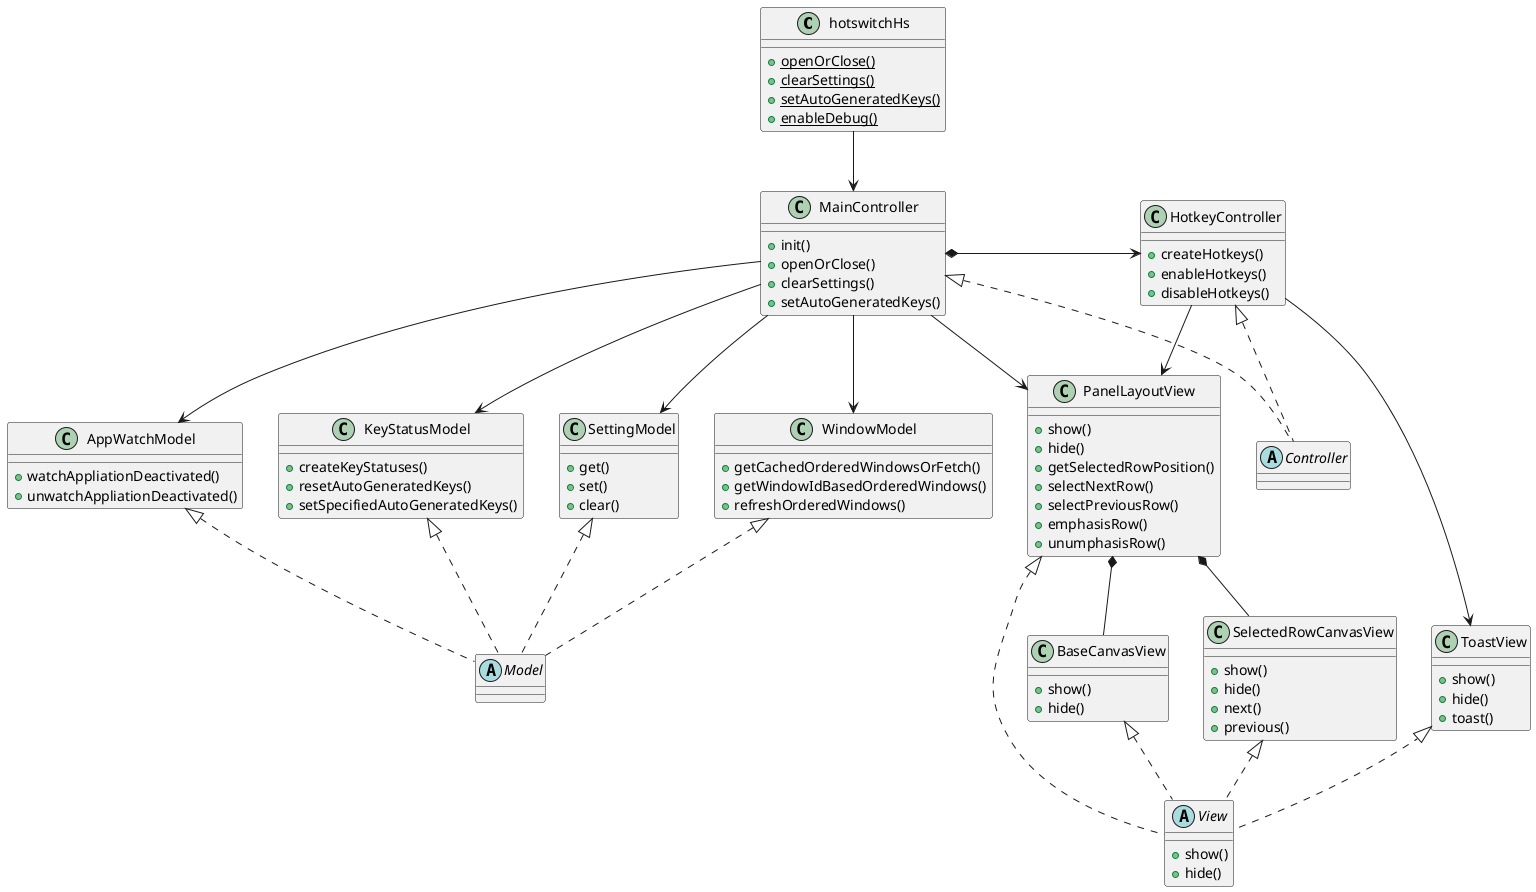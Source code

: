 @startuml class_diagram

class hotswitchHs {
    {static} +openOrClose()
    {static} +clearSettings()
    {static} +setAutoGeneratedKeys()
    {static} +enableDebug()
}

class MainController {
    +init()
    +openOrClose()
    +clearSettings()
    +setAutoGeneratedKeys()
}
class HotkeyController {
    +createHotkeys()
    +enableHotkeys()
    +disableHotkeys()
}
abstract Controller

class KeyStatusModel {
    +createKeyStatuses()
    +resetAutoGeneratedKeys()
    +setSpecifiedAutoGeneratedKeys()
}
class SettingModel {
    +get()
    +set()
    +clear()
}
class WindowModel {
    +getCachedOrderedWindowsOrFetch()
    +getWindowIdBasedOrderedWindows()
    +refreshOrderedWindows()
}
class AppWatchModel {
    +watchAppliationDeactivated()
    +unwatchAppliationDeactivated()
}
abstract Model

class PanelLayoutView {
    +show()
    +hide()
    +getSelectedRowPosition()
    +selectNextRow()
    +selectPreviousRow()
    +emphasisRow()
    +unumphasisRow()
}
class BaseCanvasView {
    +show()
    +hide()
}
class SelectedRowCanvasView {
    +show()
    +hide()
    +next()
    +previous()
}
class ToastView {
    +show()
    +hide()
    +toast()
}
abstract View {
    +show()
    +hide()
}

hotswitchHs --> MainController

MainController *-> HotkeyController

MainController --> PanelLayoutView
MainController --> KeyStatusModel
MainController --> SettingModel
MainController --> WindowModel
MainController --> AppWatchModel

HotkeyController --> PanelLayoutView
HotkeyController --> ToastView

KeyStatusModel <|.. Model
SettingModel <|.. Model
WindowModel <|.. Model
AppWatchModel <|.. Model

PanelLayoutView <|.. View
BaseCanvasView <|.. View
SelectedRowCanvasView <|.. View
ToastView <|.. View

MainController <|.. Controller
HotkeyController <|.. Controller

PanelLayoutView *-- BaseCanvasView 
PanelLayoutView *-- SelectedRowCanvasView 

@endum